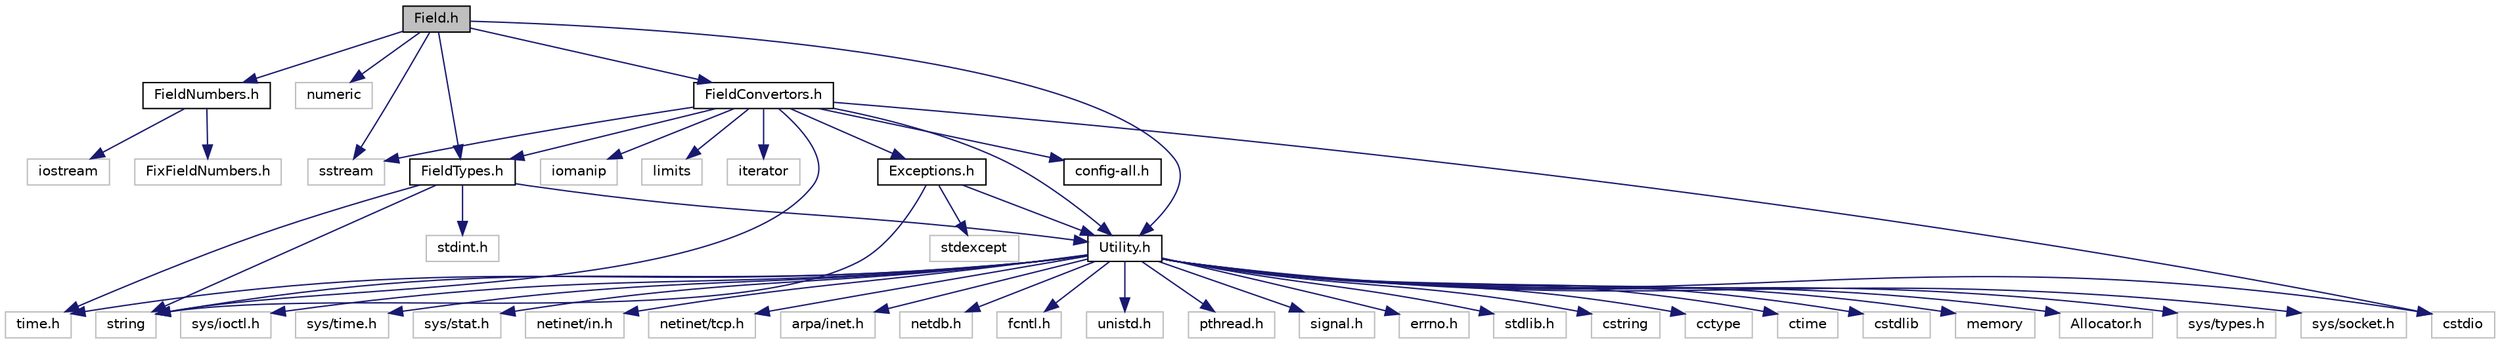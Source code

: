 digraph "Field.h"
{
  edge [fontname="Helvetica",fontsize="10",labelfontname="Helvetica",labelfontsize="10"];
  node [fontname="Helvetica",fontsize="10",shape=record];
  Node0 [label="Field.h",height=0.2,width=0.4,color="black", fillcolor="grey75", style="filled", fontcolor="black"];
  Node0 -> Node1 [color="midnightblue",fontsize="10",style="solid",fontname="Helvetica"];
  Node1 [label="sstream",height=0.2,width=0.4,color="grey75", fillcolor="white", style="filled"];
  Node0 -> Node2 [color="midnightblue",fontsize="10",style="solid",fontname="Helvetica"];
  Node2 [label="numeric",height=0.2,width=0.4,color="grey75", fillcolor="white", style="filled"];
  Node0 -> Node3 [color="midnightblue",fontsize="10",style="solid",fontname="Helvetica"];
  Node3 [label="FieldNumbers.h",height=0.2,width=0.4,color="black", fillcolor="white", style="filled",URL="$_field_numbers_8h.html"];
  Node3 -> Node4 [color="midnightblue",fontsize="10",style="solid",fontname="Helvetica"];
  Node4 [label="iostream",height=0.2,width=0.4,color="grey75", fillcolor="white", style="filled"];
  Node3 -> Node5 [color="midnightblue",fontsize="10",style="solid",fontname="Helvetica"];
  Node5 [label="FixFieldNumbers.h",height=0.2,width=0.4,color="grey75", fillcolor="white", style="filled"];
  Node0 -> Node6 [color="midnightblue",fontsize="10",style="solid",fontname="Helvetica"];
  Node6 [label="FieldConvertors.h",height=0.2,width=0.4,color="black", fillcolor="white", style="filled",URL="$_field_convertors_8h.html"];
  Node6 -> Node7 [color="midnightblue",fontsize="10",style="solid",fontname="Helvetica"];
  Node7 [label="FieldTypes.h",height=0.2,width=0.4,color="black", fillcolor="white", style="filled",URL="$_field_types_8h.html"];
  Node7 -> Node8 [color="midnightblue",fontsize="10",style="solid",fontname="Helvetica"];
  Node8 [label="stdint.h",height=0.2,width=0.4,color="grey75", fillcolor="white", style="filled"];
  Node7 -> Node9 [color="midnightblue",fontsize="10",style="solid",fontname="Helvetica"];
  Node9 [label="Utility.h",height=0.2,width=0.4,color="black", fillcolor="white", style="filled",URL="$_utility_8h.html"];
  Node9 -> Node10 [color="midnightblue",fontsize="10",style="solid",fontname="Helvetica"];
  Node10 [label="Allocator.h",height=0.2,width=0.4,color="grey75", fillcolor="white", style="filled"];
  Node9 -> Node11 [color="midnightblue",fontsize="10",style="solid",fontname="Helvetica"];
  Node11 [label="sys/types.h",height=0.2,width=0.4,color="grey75", fillcolor="white", style="filled"];
  Node9 -> Node12 [color="midnightblue",fontsize="10",style="solid",fontname="Helvetica"];
  Node12 [label="sys/socket.h",height=0.2,width=0.4,color="grey75", fillcolor="white", style="filled"];
  Node9 -> Node13 [color="midnightblue",fontsize="10",style="solid",fontname="Helvetica"];
  Node13 [label="sys/ioctl.h",height=0.2,width=0.4,color="grey75", fillcolor="white", style="filled"];
  Node9 -> Node14 [color="midnightblue",fontsize="10",style="solid",fontname="Helvetica"];
  Node14 [label="sys/time.h",height=0.2,width=0.4,color="grey75", fillcolor="white", style="filled"];
  Node9 -> Node15 [color="midnightblue",fontsize="10",style="solid",fontname="Helvetica"];
  Node15 [label="sys/stat.h",height=0.2,width=0.4,color="grey75", fillcolor="white", style="filled"];
  Node9 -> Node16 [color="midnightblue",fontsize="10",style="solid",fontname="Helvetica"];
  Node16 [label="netinet/in.h",height=0.2,width=0.4,color="grey75", fillcolor="white", style="filled"];
  Node9 -> Node17 [color="midnightblue",fontsize="10",style="solid",fontname="Helvetica"];
  Node17 [label="netinet/tcp.h",height=0.2,width=0.4,color="grey75", fillcolor="white", style="filled"];
  Node9 -> Node18 [color="midnightblue",fontsize="10",style="solid",fontname="Helvetica"];
  Node18 [label="arpa/inet.h",height=0.2,width=0.4,color="grey75", fillcolor="white", style="filled"];
  Node9 -> Node19 [color="midnightblue",fontsize="10",style="solid",fontname="Helvetica"];
  Node19 [label="netdb.h",height=0.2,width=0.4,color="grey75", fillcolor="white", style="filled"];
  Node9 -> Node20 [color="midnightblue",fontsize="10",style="solid",fontname="Helvetica"];
  Node20 [label="fcntl.h",height=0.2,width=0.4,color="grey75", fillcolor="white", style="filled"];
  Node9 -> Node21 [color="midnightblue",fontsize="10",style="solid",fontname="Helvetica"];
  Node21 [label="unistd.h",height=0.2,width=0.4,color="grey75", fillcolor="white", style="filled"];
  Node9 -> Node22 [color="midnightblue",fontsize="10",style="solid",fontname="Helvetica"];
  Node22 [label="pthread.h",height=0.2,width=0.4,color="grey75", fillcolor="white", style="filled"];
  Node9 -> Node23 [color="midnightblue",fontsize="10",style="solid",fontname="Helvetica"];
  Node23 [label="signal.h",height=0.2,width=0.4,color="grey75", fillcolor="white", style="filled"];
  Node9 -> Node24 [color="midnightblue",fontsize="10",style="solid",fontname="Helvetica"];
  Node24 [label="errno.h",height=0.2,width=0.4,color="grey75", fillcolor="white", style="filled"];
  Node9 -> Node25 [color="midnightblue",fontsize="10",style="solid",fontname="Helvetica"];
  Node25 [label="time.h",height=0.2,width=0.4,color="grey75", fillcolor="white", style="filled"];
  Node9 -> Node26 [color="midnightblue",fontsize="10",style="solid",fontname="Helvetica"];
  Node26 [label="stdlib.h",height=0.2,width=0.4,color="grey75", fillcolor="white", style="filled"];
  Node9 -> Node27 [color="midnightblue",fontsize="10",style="solid",fontname="Helvetica"];
  Node27 [label="string",height=0.2,width=0.4,color="grey75", fillcolor="white", style="filled"];
  Node9 -> Node28 [color="midnightblue",fontsize="10",style="solid",fontname="Helvetica"];
  Node28 [label="cstring",height=0.2,width=0.4,color="grey75", fillcolor="white", style="filled"];
  Node9 -> Node29 [color="midnightblue",fontsize="10",style="solid",fontname="Helvetica"];
  Node29 [label="cctype",height=0.2,width=0.4,color="grey75", fillcolor="white", style="filled"];
  Node9 -> Node30 [color="midnightblue",fontsize="10",style="solid",fontname="Helvetica"];
  Node30 [label="ctime",height=0.2,width=0.4,color="grey75", fillcolor="white", style="filled"];
  Node9 -> Node31 [color="midnightblue",fontsize="10",style="solid",fontname="Helvetica"];
  Node31 [label="cstdio",height=0.2,width=0.4,color="grey75", fillcolor="white", style="filled"];
  Node9 -> Node32 [color="midnightblue",fontsize="10",style="solid",fontname="Helvetica"];
  Node32 [label="cstdlib",height=0.2,width=0.4,color="grey75", fillcolor="white", style="filled"];
  Node9 -> Node33 [color="midnightblue",fontsize="10",style="solid",fontname="Helvetica"];
  Node33 [label="memory",height=0.2,width=0.4,color="grey75", fillcolor="white", style="filled"];
  Node7 -> Node27 [color="midnightblue",fontsize="10",style="solid",fontname="Helvetica"];
  Node7 -> Node25 [color="midnightblue",fontsize="10",style="solid",fontname="Helvetica"];
  Node6 -> Node34 [color="midnightblue",fontsize="10",style="solid",fontname="Helvetica"];
  Node34 [label="Exceptions.h",height=0.2,width=0.4,color="black", fillcolor="white", style="filled",URL="$_exceptions_8h.html"];
  Node34 -> Node27 [color="midnightblue",fontsize="10",style="solid",fontname="Helvetica"];
  Node34 -> Node35 [color="midnightblue",fontsize="10",style="solid",fontname="Helvetica"];
  Node35 [label="stdexcept",height=0.2,width=0.4,color="grey75", fillcolor="white", style="filled"];
  Node34 -> Node9 [color="midnightblue",fontsize="10",style="solid",fontname="Helvetica"];
  Node6 -> Node9 [color="midnightblue",fontsize="10",style="solid",fontname="Helvetica"];
  Node6 -> Node36 [color="midnightblue",fontsize="10",style="solid",fontname="Helvetica"];
  Node36 [label="config-all.h",height=0.2,width=0.4,color="black", fillcolor="white", style="filled",URL="$config-all_8h.html"];
  Node6 -> Node27 [color="midnightblue",fontsize="10",style="solid",fontname="Helvetica"];
  Node6 -> Node1 [color="midnightblue",fontsize="10",style="solid",fontname="Helvetica"];
  Node6 -> Node37 [color="midnightblue",fontsize="10",style="solid",fontname="Helvetica"];
  Node37 [label="iomanip",height=0.2,width=0.4,color="grey75", fillcolor="white", style="filled"];
  Node6 -> Node31 [color="midnightblue",fontsize="10",style="solid",fontname="Helvetica"];
  Node6 -> Node38 [color="midnightblue",fontsize="10",style="solid",fontname="Helvetica"];
  Node38 [label="limits",height=0.2,width=0.4,color="grey75", fillcolor="white", style="filled"];
  Node6 -> Node39 [color="midnightblue",fontsize="10",style="solid",fontname="Helvetica"];
  Node39 [label="iterator",height=0.2,width=0.4,color="grey75", fillcolor="white", style="filled"];
  Node0 -> Node7 [color="midnightblue",fontsize="10",style="solid",fontname="Helvetica"];
  Node0 -> Node9 [color="midnightblue",fontsize="10",style="solid",fontname="Helvetica"];
}
